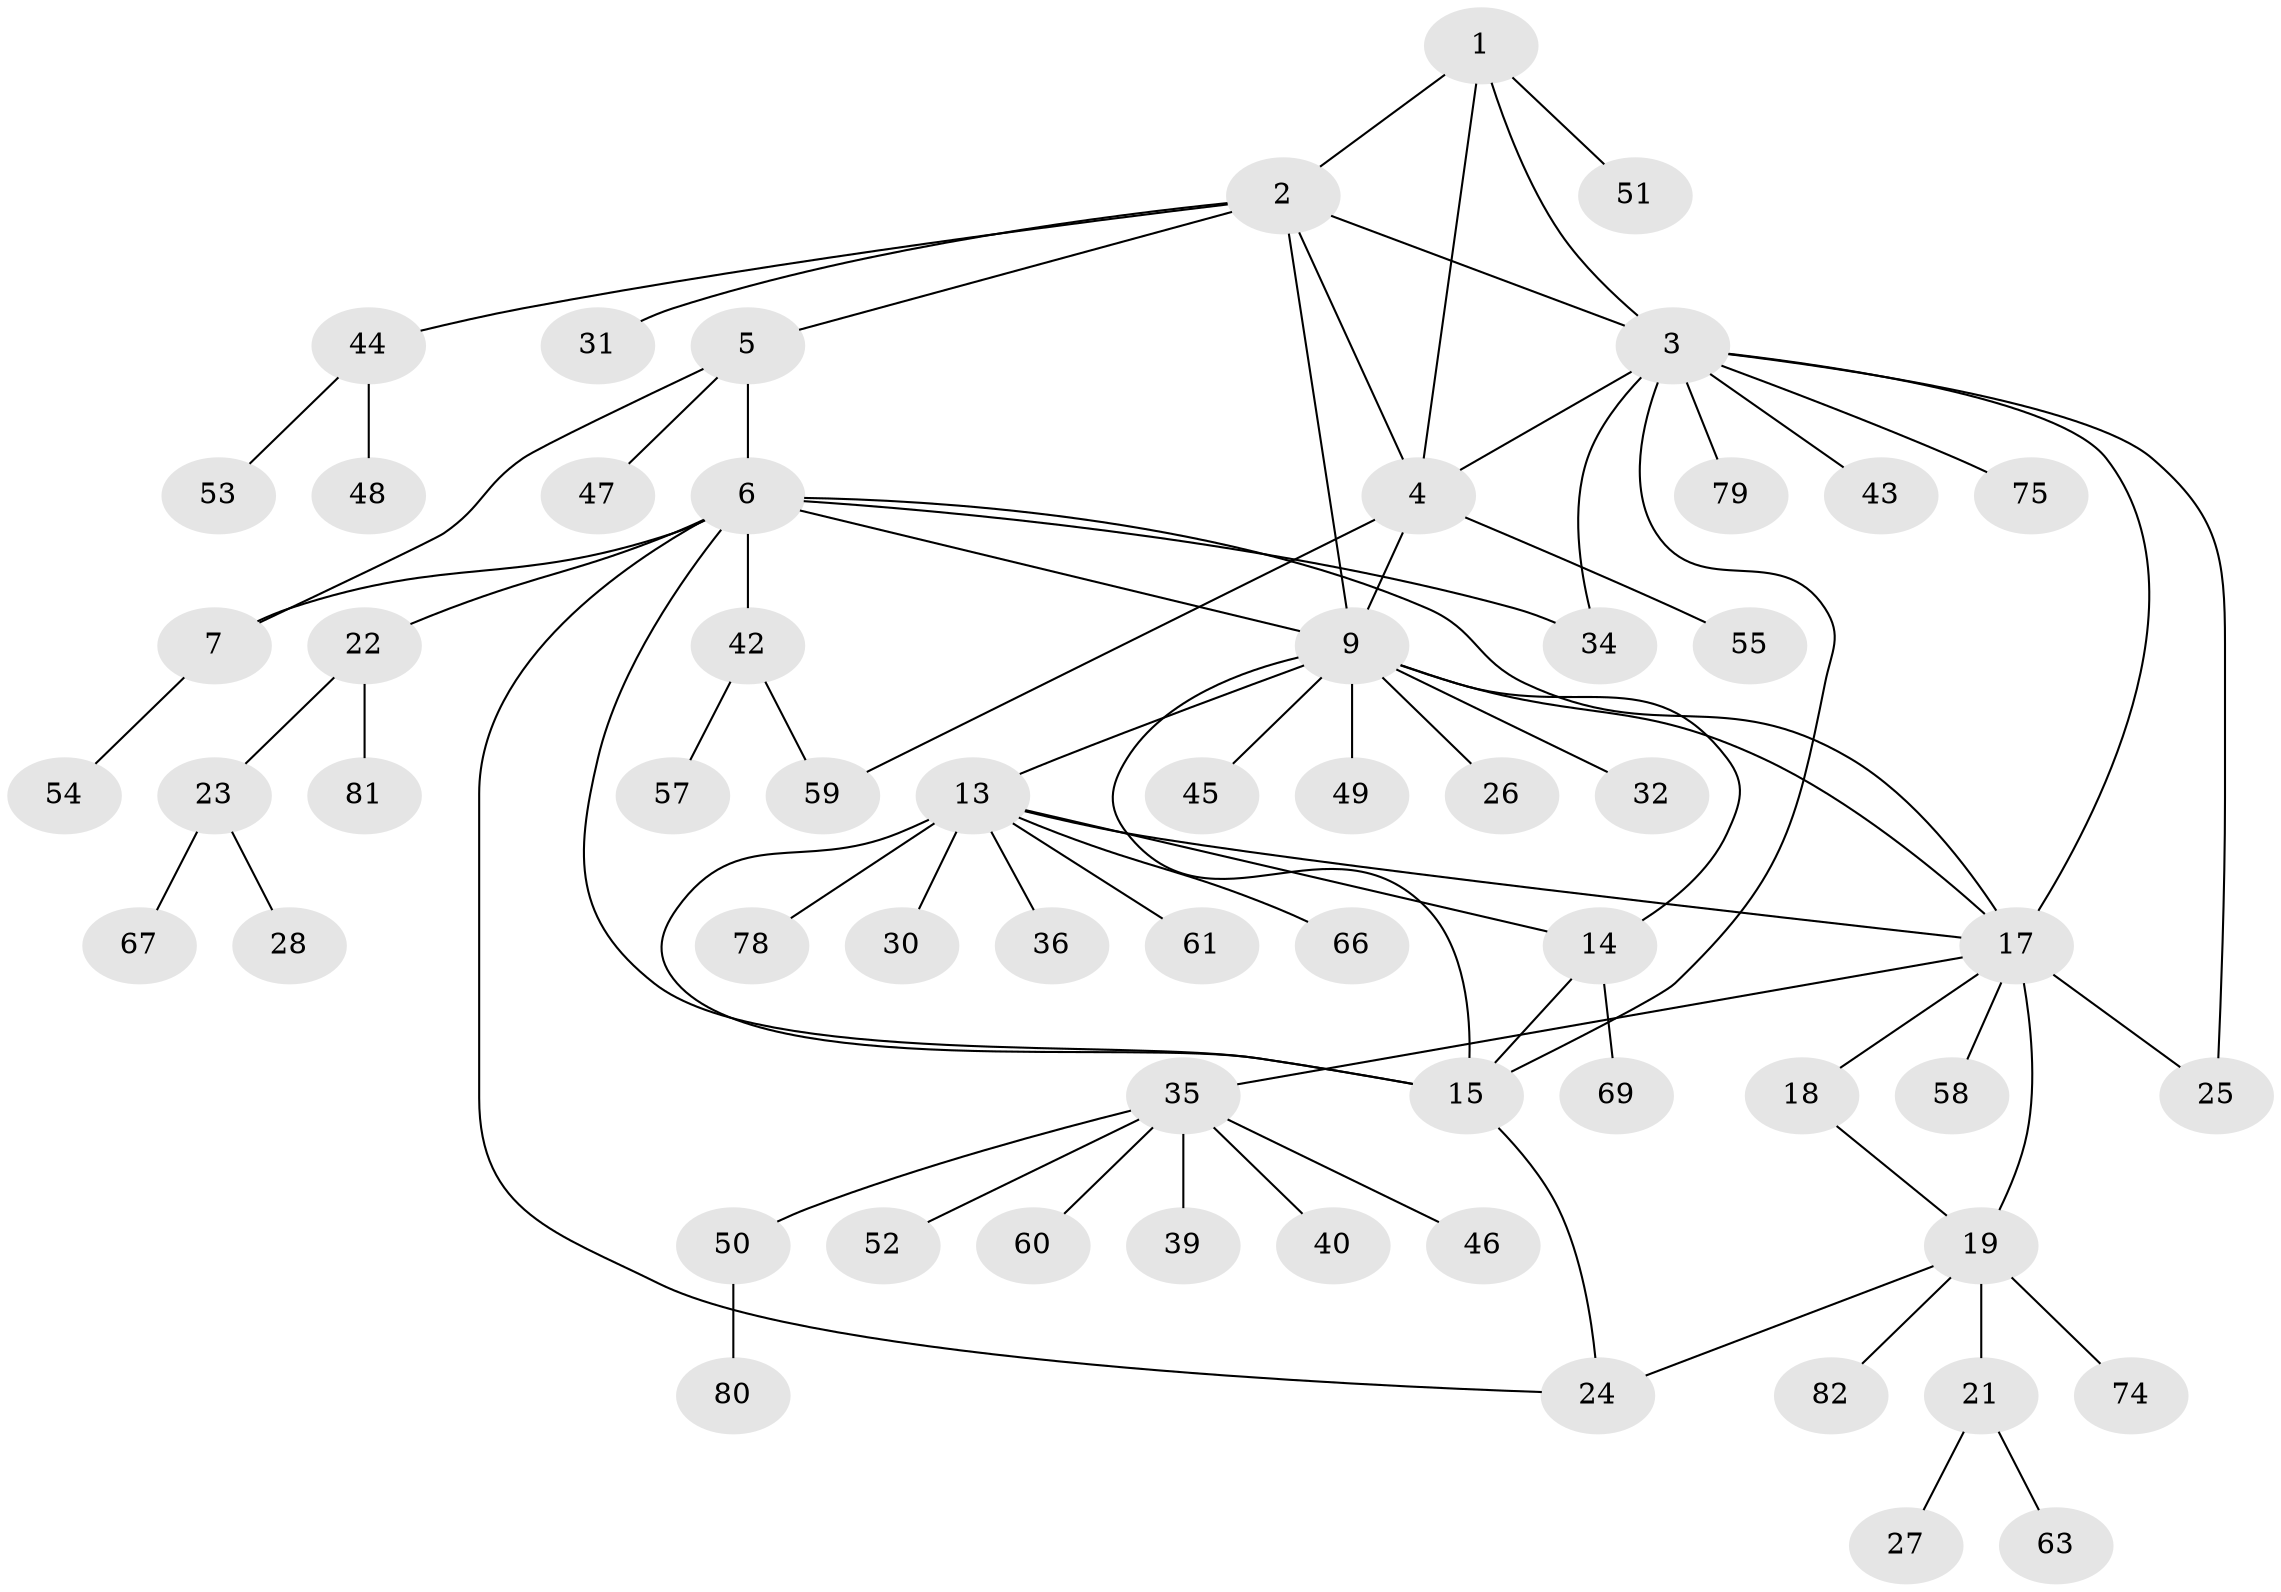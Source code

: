 // original degree distribution, {4: 0.06976744186046512, 7: 0.05813953488372093, 10: 0.023255813953488372, 6: 0.03488372093023256, 5: 0.023255813953488372, 9: 0.03488372093023256, 3: 0.10465116279069768, 2: 0.08139534883720931, 1: 0.5697674418604651}
// Generated by graph-tools (version 1.1) at 2025/19/03/04/25 18:19:42]
// undirected, 60 vertices, 79 edges
graph export_dot {
graph [start="1"]
  node [color=gray90,style=filled];
  1;
  2 [super="+41"];
  3;
  4;
  5;
  6 [super="+8+68"];
  7;
  9 [super="+29+10+12+72+73+62"];
  13;
  14;
  15;
  17 [super="+20"];
  18;
  19;
  21;
  22;
  23;
  24 [super="+38+56+85"];
  25;
  26;
  27;
  28 [super="+33"];
  30 [super="+86+70"];
  31 [super="+64"];
  32;
  34 [super="+77+65"];
  35;
  36;
  39;
  40;
  42;
  43;
  44;
  45;
  46;
  47;
  48;
  49;
  50;
  51;
  52;
  53;
  54;
  55;
  57;
  58;
  59;
  60;
  61;
  63;
  66;
  67;
  69;
  74;
  75;
  78;
  79;
  80;
  81;
  82;
  1 -- 2;
  1 -- 3;
  1 -- 4;
  1 -- 51;
  2 -- 3;
  2 -- 4;
  2 -- 5;
  2 -- 31;
  2 -- 44;
  2 -- 9;
  3 -- 4;
  3 -- 15;
  3 -- 25;
  3 -- 34;
  3 -- 43;
  3 -- 75;
  3 -- 79;
  3 -- 17;
  4 -- 55;
  4 -- 59;
  4 -- 9;
  5 -- 6 [weight=2];
  5 -- 7;
  5 -- 47;
  6 -- 7 [weight=2];
  6 -- 34;
  6 -- 42;
  6 -- 15;
  6 -- 22;
  6 -- 17;
  6 -- 24;
  6 -- 9;
  7 -- 54;
  9 -- 26;
  9 -- 49;
  9 -- 32;
  9 -- 17;
  9 -- 45;
  9 -- 13;
  9 -- 14;
  9 -- 15;
  13 -- 14;
  13 -- 15;
  13 -- 30;
  13 -- 36;
  13 -- 61;
  13 -- 66;
  13 -- 78;
  13 -- 17;
  14 -- 15;
  14 -- 69;
  15 -- 24;
  17 -- 18 [weight=2];
  17 -- 19 [weight=2];
  17 -- 35;
  17 -- 58;
  17 -- 25;
  18 -- 19;
  19 -- 21;
  19 -- 24;
  19 -- 74;
  19 -- 82;
  21 -- 27;
  21 -- 63;
  22 -- 23;
  22 -- 81;
  23 -- 28;
  23 -- 67;
  35 -- 39;
  35 -- 40;
  35 -- 46;
  35 -- 50;
  35 -- 52;
  35 -- 60;
  42 -- 57;
  42 -- 59;
  44 -- 48;
  44 -- 53;
  50 -- 80;
}
